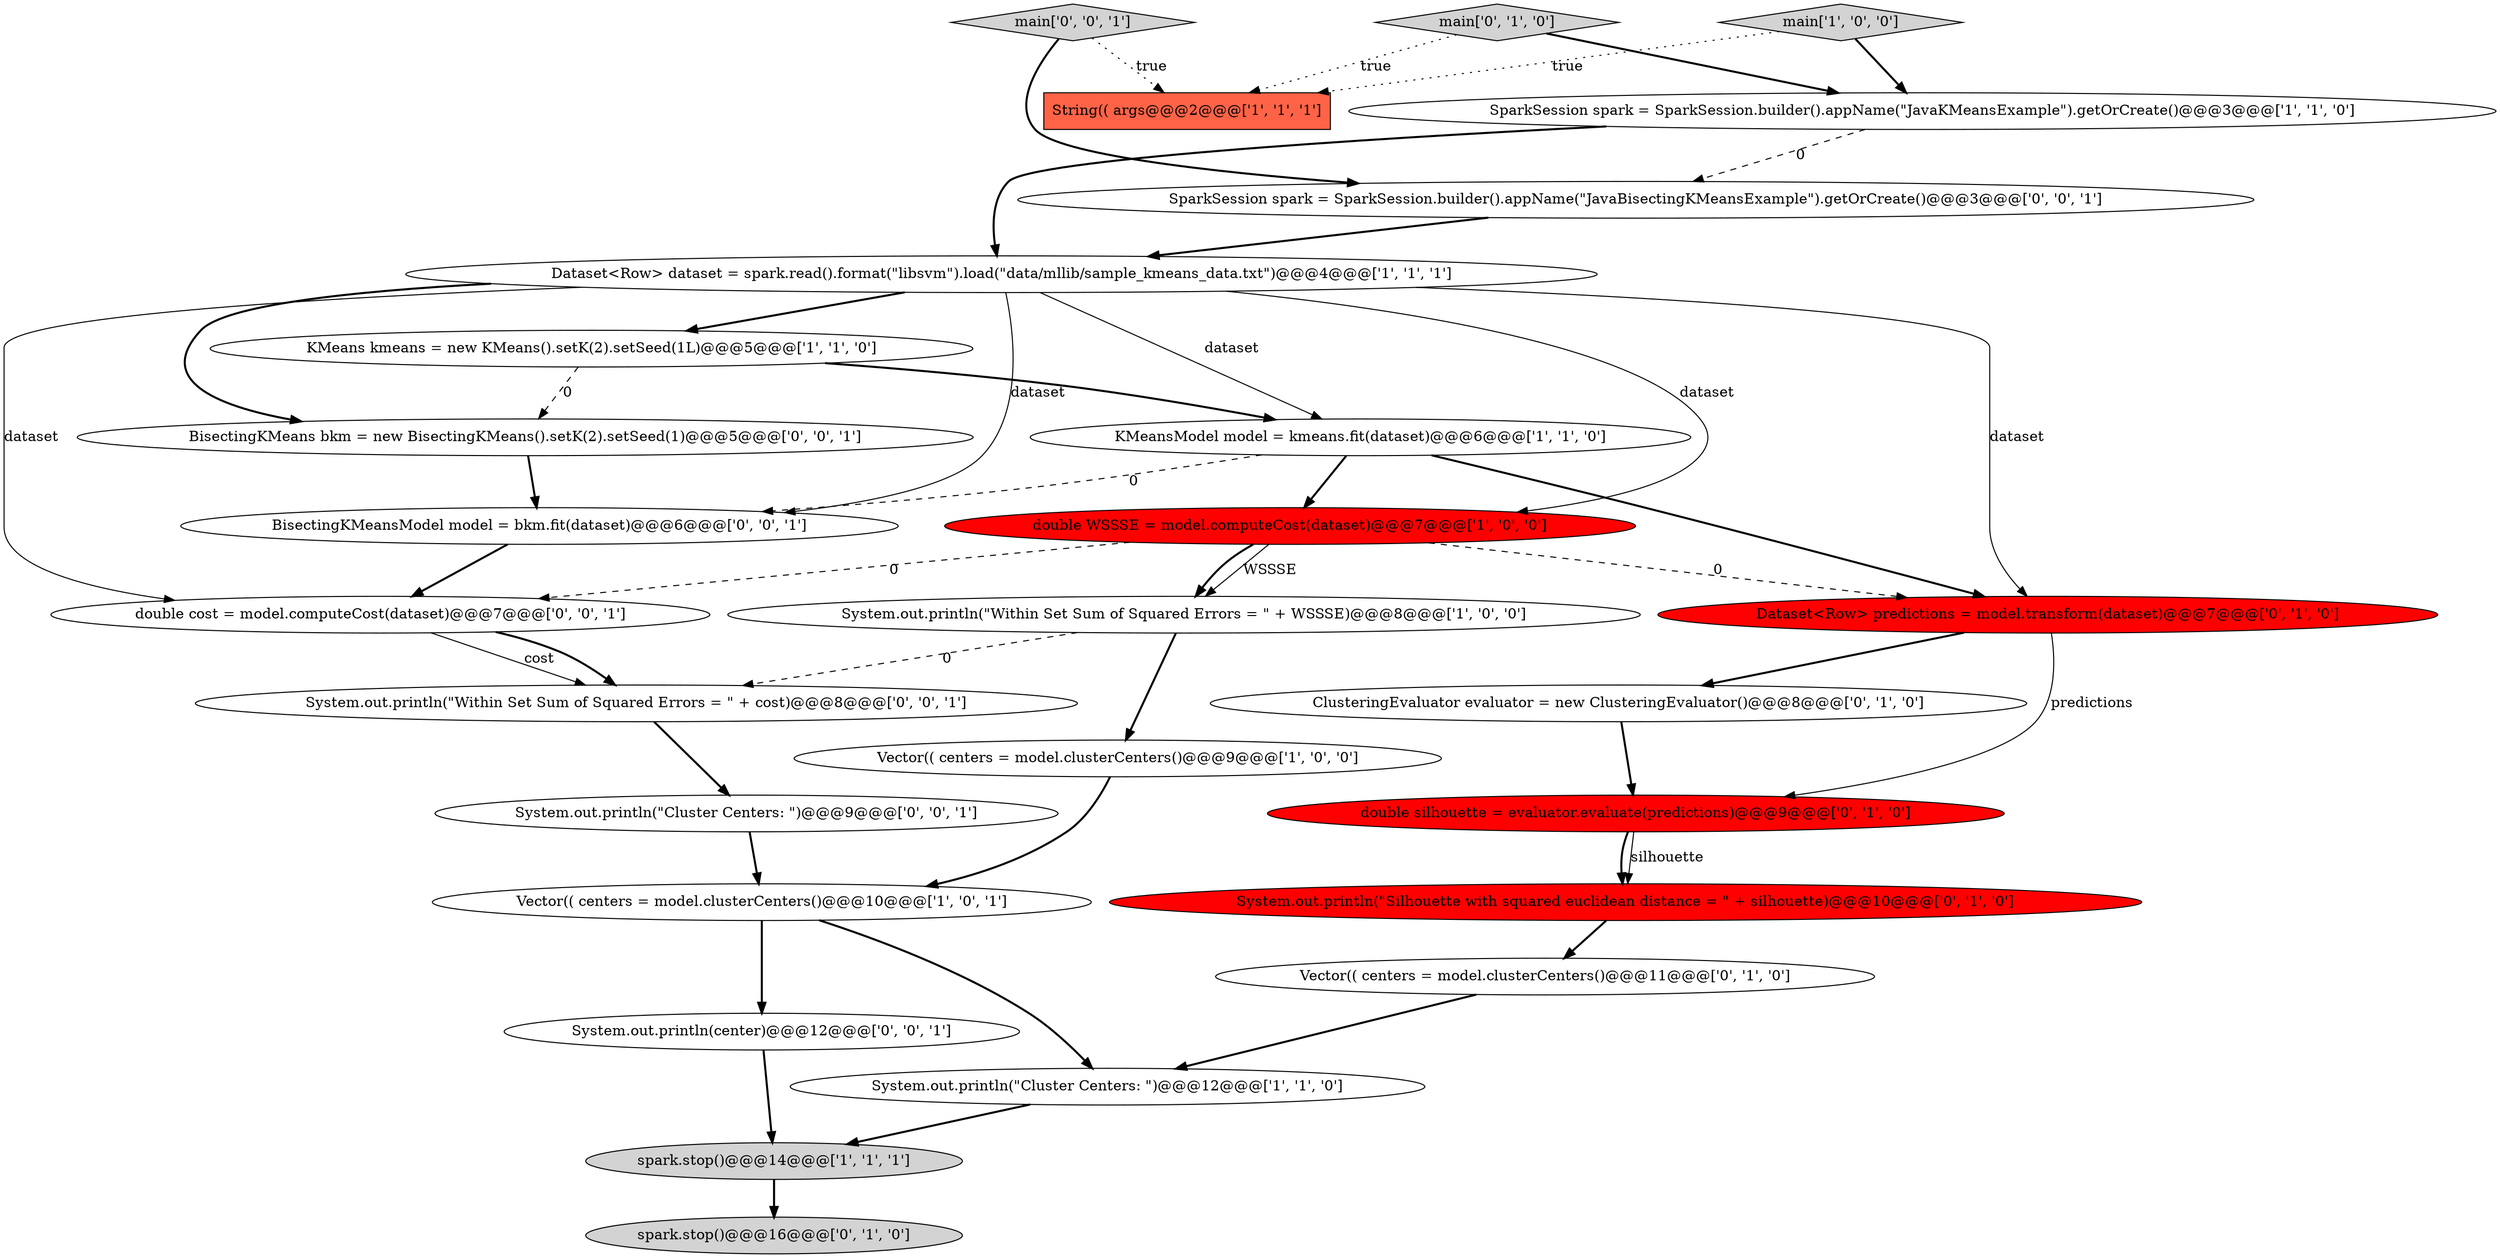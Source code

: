 digraph {
0 [style = filled, label = "double WSSSE = model.computeCost(dataset)@@@7@@@['1', '0', '0']", fillcolor = red, shape = ellipse image = "AAA1AAABBB1BBB"];
22 [style = filled, label = "BisectingKMeansModel model = bkm.fit(dataset)@@@6@@@['0', '0', '1']", fillcolor = white, shape = ellipse image = "AAA0AAABBB3BBB"];
14 [style = filled, label = "main['0', '1', '0']", fillcolor = lightgray, shape = diamond image = "AAA0AAABBB2BBB"];
21 [style = filled, label = "System.out.println(\"Cluster Centers: \")@@@9@@@['0', '0', '1']", fillcolor = white, shape = ellipse image = "AAA0AAABBB3BBB"];
16 [style = filled, label = "ClusteringEvaluator evaluator = new ClusteringEvaluator()@@@8@@@['0', '1', '0']", fillcolor = white, shape = ellipse image = "AAA0AAABBB2BBB"];
3 [style = filled, label = "KMeans kmeans = new KMeans().setK(2).setSeed(1L)@@@5@@@['1', '1', '0']", fillcolor = white, shape = ellipse image = "AAA0AAABBB1BBB"];
19 [style = filled, label = "double cost = model.computeCost(dataset)@@@7@@@['0', '0', '1']", fillcolor = white, shape = ellipse image = "AAA0AAABBB3BBB"];
5 [style = filled, label = "SparkSession spark = SparkSession.builder().appName(\"JavaKMeansExample\").getOrCreate()@@@3@@@['1', '1', '0']", fillcolor = white, shape = ellipse image = "AAA0AAABBB1BBB"];
20 [style = filled, label = "BisectingKMeans bkm = new BisectingKMeans().setK(2).setSeed(1)@@@5@@@['0', '0', '1']", fillcolor = white, shape = ellipse image = "AAA0AAABBB3BBB"];
4 [style = filled, label = "System.out.println(\"Within Set Sum of Squared Errors = \" + WSSSE)@@@8@@@['1', '0', '0']", fillcolor = white, shape = ellipse image = "AAA0AAABBB1BBB"];
2 [style = filled, label = "Vector(( centers = model.clusterCenters()@@@10@@@['1', '0', '1']", fillcolor = white, shape = ellipse image = "AAA0AAABBB1BBB"];
10 [style = filled, label = "System.out.println(\"Cluster Centers: \")@@@12@@@['1', '1', '0']", fillcolor = white, shape = ellipse image = "AAA0AAABBB1BBB"];
12 [style = filled, label = "spark.stop()@@@16@@@['0', '1', '0']", fillcolor = lightgray, shape = ellipse image = "AAA0AAABBB2BBB"];
18 [style = filled, label = "Dataset<Row> predictions = model.transform(dataset)@@@7@@@['0', '1', '0']", fillcolor = red, shape = ellipse image = "AAA1AAABBB2BBB"];
25 [style = filled, label = "SparkSession spark = SparkSession.builder().appName(\"JavaBisectingKMeansExample\").getOrCreate()@@@3@@@['0', '0', '1']", fillcolor = white, shape = ellipse image = "AAA0AAABBB3BBB"];
6 [style = filled, label = "KMeansModel model = kmeans.fit(dataset)@@@6@@@['1', '1', '0']", fillcolor = white, shape = ellipse image = "AAA0AAABBB1BBB"];
13 [style = filled, label = "double silhouette = evaluator.evaluate(predictions)@@@9@@@['0', '1', '0']", fillcolor = red, shape = ellipse image = "AAA1AAABBB2BBB"];
26 [style = filled, label = "System.out.println(center)@@@12@@@['0', '0', '1']", fillcolor = white, shape = ellipse image = "AAA0AAABBB3BBB"];
1 [style = filled, label = "main['1', '0', '0']", fillcolor = lightgray, shape = diamond image = "AAA0AAABBB1BBB"];
8 [style = filled, label = "Dataset<Row> dataset = spark.read().format(\"libsvm\").load(\"data/mllib/sample_kmeans_data.txt\")@@@4@@@['1', '1', '1']", fillcolor = white, shape = ellipse image = "AAA0AAABBB1BBB"];
11 [style = filled, label = "spark.stop()@@@14@@@['1', '1', '1']", fillcolor = lightgray, shape = ellipse image = "AAA0AAABBB1BBB"];
17 [style = filled, label = "System.out.println(\"Silhouette with squared euclidean distance = \" + silhouette)@@@10@@@['0', '1', '0']", fillcolor = red, shape = ellipse image = "AAA1AAABBB2BBB"];
7 [style = filled, label = "String(( args@@@2@@@['1', '1', '1']", fillcolor = tomato, shape = box image = "AAA0AAABBB1BBB"];
23 [style = filled, label = "main['0', '0', '1']", fillcolor = lightgray, shape = diamond image = "AAA0AAABBB3BBB"];
9 [style = filled, label = "Vector(( centers = model.clusterCenters()@@@9@@@['1', '0', '0']", fillcolor = white, shape = ellipse image = "AAA0AAABBB1BBB"];
24 [style = filled, label = "System.out.println(\"Within Set Sum of Squared Errors = \" + cost)@@@8@@@['0', '0', '1']", fillcolor = white, shape = ellipse image = "AAA0AAABBB3BBB"];
15 [style = filled, label = "Vector(( centers = model.clusterCenters()@@@11@@@['0', '1', '0']", fillcolor = white, shape = ellipse image = "AAA0AAABBB2BBB"];
1->5 [style = bold, label=""];
4->9 [style = bold, label=""];
18->13 [style = solid, label="predictions"];
5->8 [style = bold, label=""];
23->25 [style = bold, label=""];
16->13 [style = bold, label=""];
15->10 [style = bold, label=""];
2->26 [style = bold, label=""];
22->19 [style = bold, label=""];
9->2 [style = bold, label=""];
0->4 [style = solid, label="WSSSE"];
6->18 [style = bold, label=""];
0->19 [style = dashed, label="0"];
8->18 [style = solid, label="dataset"];
8->3 [style = bold, label=""];
3->6 [style = bold, label=""];
19->24 [style = solid, label="cost"];
11->12 [style = bold, label=""];
6->0 [style = bold, label=""];
5->25 [style = dashed, label="0"];
23->7 [style = dotted, label="true"];
2->10 [style = bold, label=""];
26->11 [style = bold, label=""];
8->22 [style = solid, label="dataset"];
6->22 [style = dashed, label="0"];
20->22 [style = bold, label=""];
19->24 [style = bold, label=""];
21->2 [style = bold, label=""];
8->6 [style = solid, label="dataset"];
1->7 [style = dotted, label="true"];
13->17 [style = bold, label=""];
13->17 [style = solid, label="silhouette"];
8->20 [style = bold, label=""];
24->21 [style = bold, label=""];
0->4 [style = bold, label=""];
8->0 [style = solid, label="dataset"];
14->7 [style = dotted, label="true"];
3->20 [style = dashed, label="0"];
17->15 [style = bold, label=""];
0->18 [style = dashed, label="0"];
25->8 [style = bold, label=""];
4->24 [style = dashed, label="0"];
8->19 [style = solid, label="dataset"];
14->5 [style = bold, label=""];
10->11 [style = bold, label=""];
18->16 [style = bold, label=""];
}
